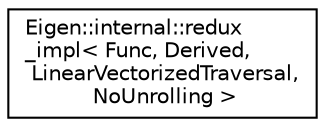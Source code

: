 digraph "Graphical Class Hierarchy"
{
  edge [fontname="Helvetica",fontsize="10",labelfontname="Helvetica",labelfontsize="10"];
  node [fontname="Helvetica",fontsize="10",shape=record];
  rankdir="LR";
  Node1 [label="Eigen::internal::redux\l_impl\< Func, Derived,\l LinearVectorizedTraversal,\l NoUnrolling \>",height=0.2,width=0.4,color="black", fillcolor="white", style="filled",URL="$struct_eigen_1_1internal_1_1redux__impl_3_01_func_00_01_derived_00_01_linear_vectorized_traversal_00_01_no_unrolling_01_4.html"];
}
